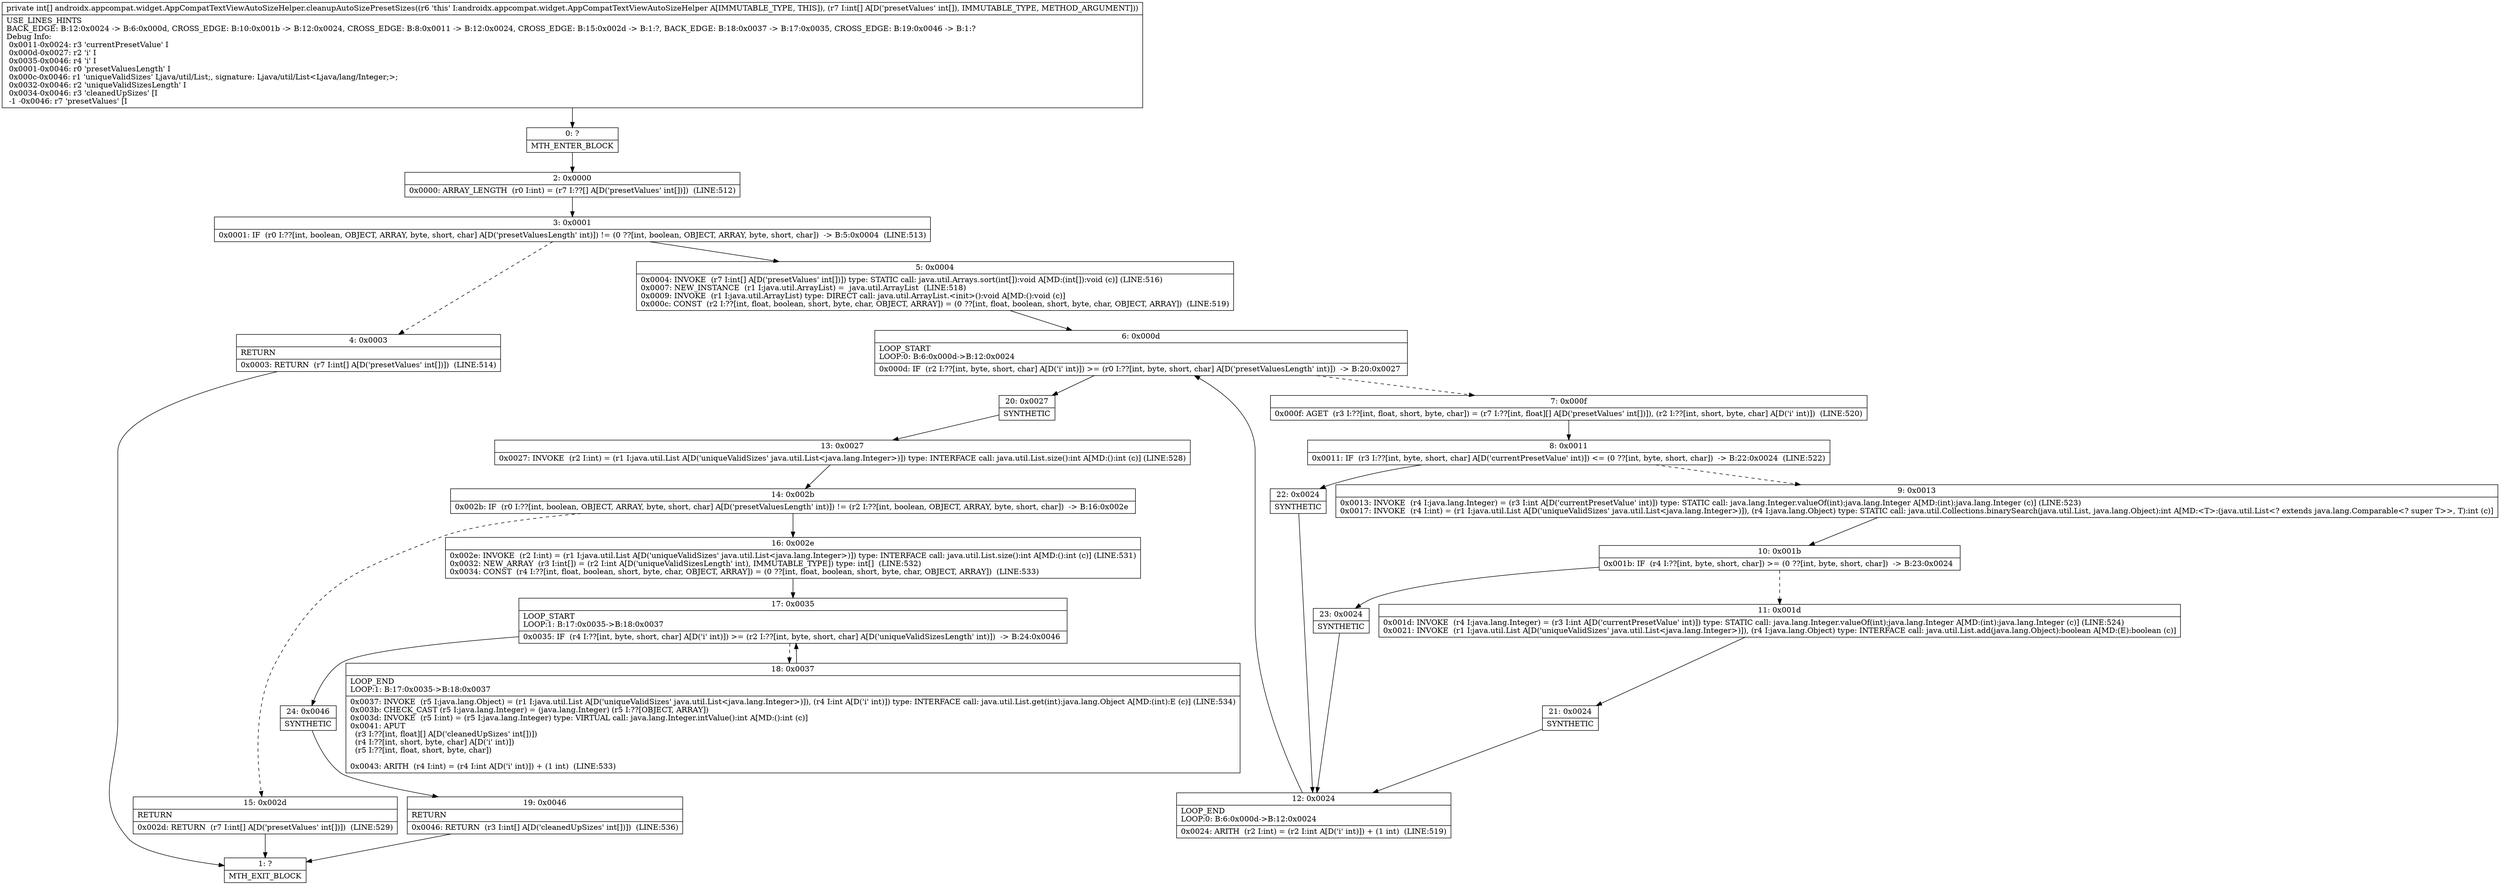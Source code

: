 digraph "CFG forandroidx.appcompat.widget.AppCompatTextViewAutoSizeHelper.cleanupAutoSizePresetSizes([I)[I" {
Node_0 [shape=record,label="{0\:\ ?|MTH_ENTER_BLOCK\l}"];
Node_2 [shape=record,label="{2\:\ 0x0000|0x0000: ARRAY_LENGTH  (r0 I:int) = (r7 I:??[] A[D('presetValues' int[])])  (LINE:512)\l}"];
Node_3 [shape=record,label="{3\:\ 0x0001|0x0001: IF  (r0 I:??[int, boolean, OBJECT, ARRAY, byte, short, char] A[D('presetValuesLength' int)]) != (0 ??[int, boolean, OBJECT, ARRAY, byte, short, char])  \-\> B:5:0x0004  (LINE:513)\l}"];
Node_4 [shape=record,label="{4\:\ 0x0003|RETURN\l|0x0003: RETURN  (r7 I:int[] A[D('presetValues' int[])])  (LINE:514)\l}"];
Node_1 [shape=record,label="{1\:\ ?|MTH_EXIT_BLOCK\l}"];
Node_5 [shape=record,label="{5\:\ 0x0004|0x0004: INVOKE  (r7 I:int[] A[D('presetValues' int[])]) type: STATIC call: java.util.Arrays.sort(int[]):void A[MD:(int[]):void (c)] (LINE:516)\l0x0007: NEW_INSTANCE  (r1 I:java.util.ArrayList) =  java.util.ArrayList  (LINE:518)\l0x0009: INVOKE  (r1 I:java.util.ArrayList) type: DIRECT call: java.util.ArrayList.\<init\>():void A[MD:():void (c)]\l0x000c: CONST  (r2 I:??[int, float, boolean, short, byte, char, OBJECT, ARRAY]) = (0 ??[int, float, boolean, short, byte, char, OBJECT, ARRAY])  (LINE:519)\l}"];
Node_6 [shape=record,label="{6\:\ 0x000d|LOOP_START\lLOOP:0: B:6:0x000d\-\>B:12:0x0024\l|0x000d: IF  (r2 I:??[int, byte, short, char] A[D('i' int)]) \>= (r0 I:??[int, byte, short, char] A[D('presetValuesLength' int)])  \-\> B:20:0x0027 \l}"];
Node_7 [shape=record,label="{7\:\ 0x000f|0x000f: AGET  (r3 I:??[int, float, short, byte, char]) = (r7 I:??[int, float][] A[D('presetValues' int[])]), (r2 I:??[int, short, byte, char] A[D('i' int)])  (LINE:520)\l}"];
Node_8 [shape=record,label="{8\:\ 0x0011|0x0011: IF  (r3 I:??[int, byte, short, char] A[D('currentPresetValue' int)]) \<= (0 ??[int, byte, short, char])  \-\> B:22:0x0024  (LINE:522)\l}"];
Node_9 [shape=record,label="{9\:\ 0x0013|0x0013: INVOKE  (r4 I:java.lang.Integer) = (r3 I:int A[D('currentPresetValue' int)]) type: STATIC call: java.lang.Integer.valueOf(int):java.lang.Integer A[MD:(int):java.lang.Integer (c)] (LINE:523)\l0x0017: INVOKE  (r4 I:int) = (r1 I:java.util.List A[D('uniqueValidSizes' java.util.List\<java.lang.Integer\>)]), (r4 I:java.lang.Object) type: STATIC call: java.util.Collections.binarySearch(java.util.List, java.lang.Object):int A[MD:\<T\>:(java.util.List\<? extends java.lang.Comparable\<? super T\>\>, T):int (c)]\l}"];
Node_10 [shape=record,label="{10\:\ 0x001b|0x001b: IF  (r4 I:??[int, byte, short, char]) \>= (0 ??[int, byte, short, char])  \-\> B:23:0x0024 \l}"];
Node_11 [shape=record,label="{11\:\ 0x001d|0x001d: INVOKE  (r4 I:java.lang.Integer) = (r3 I:int A[D('currentPresetValue' int)]) type: STATIC call: java.lang.Integer.valueOf(int):java.lang.Integer A[MD:(int):java.lang.Integer (c)] (LINE:524)\l0x0021: INVOKE  (r1 I:java.util.List A[D('uniqueValidSizes' java.util.List\<java.lang.Integer\>)]), (r4 I:java.lang.Object) type: INTERFACE call: java.util.List.add(java.lang.Object):boolean A[MD:(E):boolean (c)]\l}"];
Node_21 [shape=record,label="{21\:\ 0x0024|SYNTHETIC\l}"];
Node_12 [shape=record,label="{12\:\ 0x0024|LOOP_END\lLOOP:0: B:6:0x000d\-\>B:12:0x0024\l|0x0024: ARITH  (r2 I:int) = (r2 I:int A[D('i' int)]) + (1 int)  (LINE:519)\l}"];
Node_23 [shape=record,label="{23\:\ 0x0024|SYNTHETIC\l}"];
Node_22 [shape=record,label="{22\:\ 0x0024|SYNTHETIC\l}"];
Node_20 [shape=record,label="{20\:\ 0x0027|SYNTHETIC\l}"];
Node_13 [shape=record,label="{13\:\ 0x0027|0x0027: INVOKE  (r2 I:int) = (r1 I:java.util.List A[D('uniqueValidSizes' java.util.List\<java.lang.Integer\>)]) type: INTERFACE call: java.util.List.size():int A[MD:():int (c)] (LINE:528)\l}"];
Node_14 [shape=record,label="{14\:\ 0x002b|0x002b: IF  (r0 I:??[int, boolean, OBJECT, ARRAY, byte, short, char] A[D('presetValuesLength' int)]) != (r2 I:??[int, boolean, OBJECT, ARRAY, byte, short, char])  \-\> B:16:0x002e \l}"];
Node_15 [shape=record,label="{15\:\ 0x002d|RETURN\l|0x002d: RETURN  (r7 I:int[] A[D('presetValues' int[])])  (LINE:529)\l}"];
Node_16 [shape=record,label="{16\:\ 0x002e|0x002e: INVOKE  (r2 I:int) = (r1 I:java.util.List A[D('uniqueValidSizes' java.util.List\<java.lang.Integer\>)]) type: INTERFACE call: java.util.List.size():int A[MD:():int (c)] (LINE:531)\l0x0032: NEW_ARRAY  (r3 I:int[]) = (r2 I:int A[D('uniqueValidSizesLength' int), IMMUTABLE_TYPE]) type: int[]  (LINE:532)\l0x0034: CONST  (r4 I:??[int, float, boolean, short, byte, char, OBJECT, ARRAY]) = (0 ??[int, float, boolean, short, byte, char, OBJECT, ARRAY])  (LINE:533)\l}"];
Node_17 [shape=record,label="{17\:\ 0x0035|LOOP_START\lLOOP:1: B:17:0x0035\-\>B:18:0x0037\l|0x0035: IF  (r4 I:??[int, byte, short, char] A[D('i' int)]) \>= (r2 I:??[int, byte, short, char] A[D('uniqueValidSizesLength' int)])  \-\> B:24:0x0046 \l}"];
Node_18 [shape=record,label="{18\:\ 0x0037|LOOP_END\lLOOP:1: B:17:0x0035\-\>B:18:0x0037\l|0x0037: INVOKE  (r5 I:java.lang.Object) = (r1 I:java.util.List A[D('uniqueValidSizes' java.util.List\<java.lang.Integer\>)]), (r4 I:int A[D('i' int)]) type: INTERFACE call: java.util.List.get(int):java.lang.Object A[MD:(int):E (c)] (LINE:534)\l0x003b: CHECK_CAST (r5 I:java.lang.Integer) = (java.lang.Integer) (r5 I:??[OBJECT, ARRAY]) \l0x003d: INVOKE  (r5 I:int) = (r5 I:java.lang.Integer) type: VIRTUAL call: java.lang.Integer.intValue():int A[MD:():int (c)]\l0x0041: APUT  \l  (r3 I:??[int, float][] A[D('cleanedUpSizes' int[])])\l  (r4 I:??[int, short, byte, char] A[D('i' int)])\l  (r5 I:??[int, float, short, byte, char])\l \l0x0043: ARITH  (r4 I:int) = (r4 I:int A[D('i' int)]) + (1 int)  (LINE:533)\l}"];
Node_24 [shape=record,label="{24\:\ 0x0046|SYNTHETIC\l}"];
Node_19 [shape=record,label="{19\:\ 0x0046|RETURN\l|0x0046: RETURN  (r3 I:int[] A[D('cleanedUpSizes' int[])])  (LINE:536)\l}"];
MethodNode[shape=record,label="{private int[] androidx.appcompat.widget.AppCompatTextViewAutoSizeHelper.cleanupAutoSizePresetSizes((r6 'this' I:androidx.appcompat.widget.AppCompatTextViewAutoSizeHelper A[IMMUTABLE_TYPE, THIS]), (r7 I:int[] A[D('presetValues' int[]), IMMUTABLE_TYPE, METHOD_ARGUMENT]))  | USE_LINES_HINTS\lBACK_EDGE: B:12:0x0024 \-\> B:6:0x000d, CROSS_EDGE: B:10:0x001b \-\> B:12:0x0024, CROSS_EDGE: B:8:0x0011 \-\> B:12:0x0024, CROSS_EDGE: B:15:0x002d \-\> B:1:?, BACK_EDGE: B:18:0x0037 \-\> B:17:0x0035, CROSS_EDGE: B:19:0x0046 \-\> B:1:?\lDebug Info:\l  0x0011\-0x0024: r3 'currentPresetValue' I\l  0x000d\-0x0027: r2 'i' I\l  0x0035\-0x0046: r4 'i' I\l  0x0001\-0x0046: r0 'presetValuesLength' I\l  0x000c\-0x0046: r1 'uniqueValidSizes' Ljava\/util\/List;, signature: Ljava\/util\/List\<Ljava\/lang\/Integer;\>;\l  0x0032\-0x0046: r2 'uniqueValidSizesLength' I\l  0x0034\-0x0046: r3 'cleanedUpSizes' [I\l  \-1 \-0x0046: r7 'presetValues' [I\l}"];
MethodNode -> Node_0;Node_0 -> Node_2;
Node_2 -> Node_3;
Node_3 -> Node_4[style=dashed];
Node_3 -> Node_5;
Node_4 -> Node_1;
Node_5 -> Node_6;
Node_6 -> Node_7[style=dashed];
Node_6 -> Node_20;
Node_7 -> Node_8;
Node_8 -> Node_9[style=dashed];
Node_8 -> Node_22;
Node_9 -> Node_10;
Node_10 -> Node_11[style=dashed];
Node_10 -> Node_23;
Node_11 -> Node_21;
Node_21 -> Node_12;
Node_12 -> Node_6;
Node_23 -> Node_12;
Node_22 -> Node_12;
Node_20 -> Node_13;
Node_13 -> Node_14;
Node_14 -> Node_15[style=dashed];
Node_14 -> Node_16;
Node_15 -> Node_1;
Node_16 -> Node_17;
Node_17 -> Node_18[style=dashed];
Node_17 -> Node_24;
Node_18 -> Node_17;
Node_24 -> Node_19;
Node_19 -> Node_1;
}

